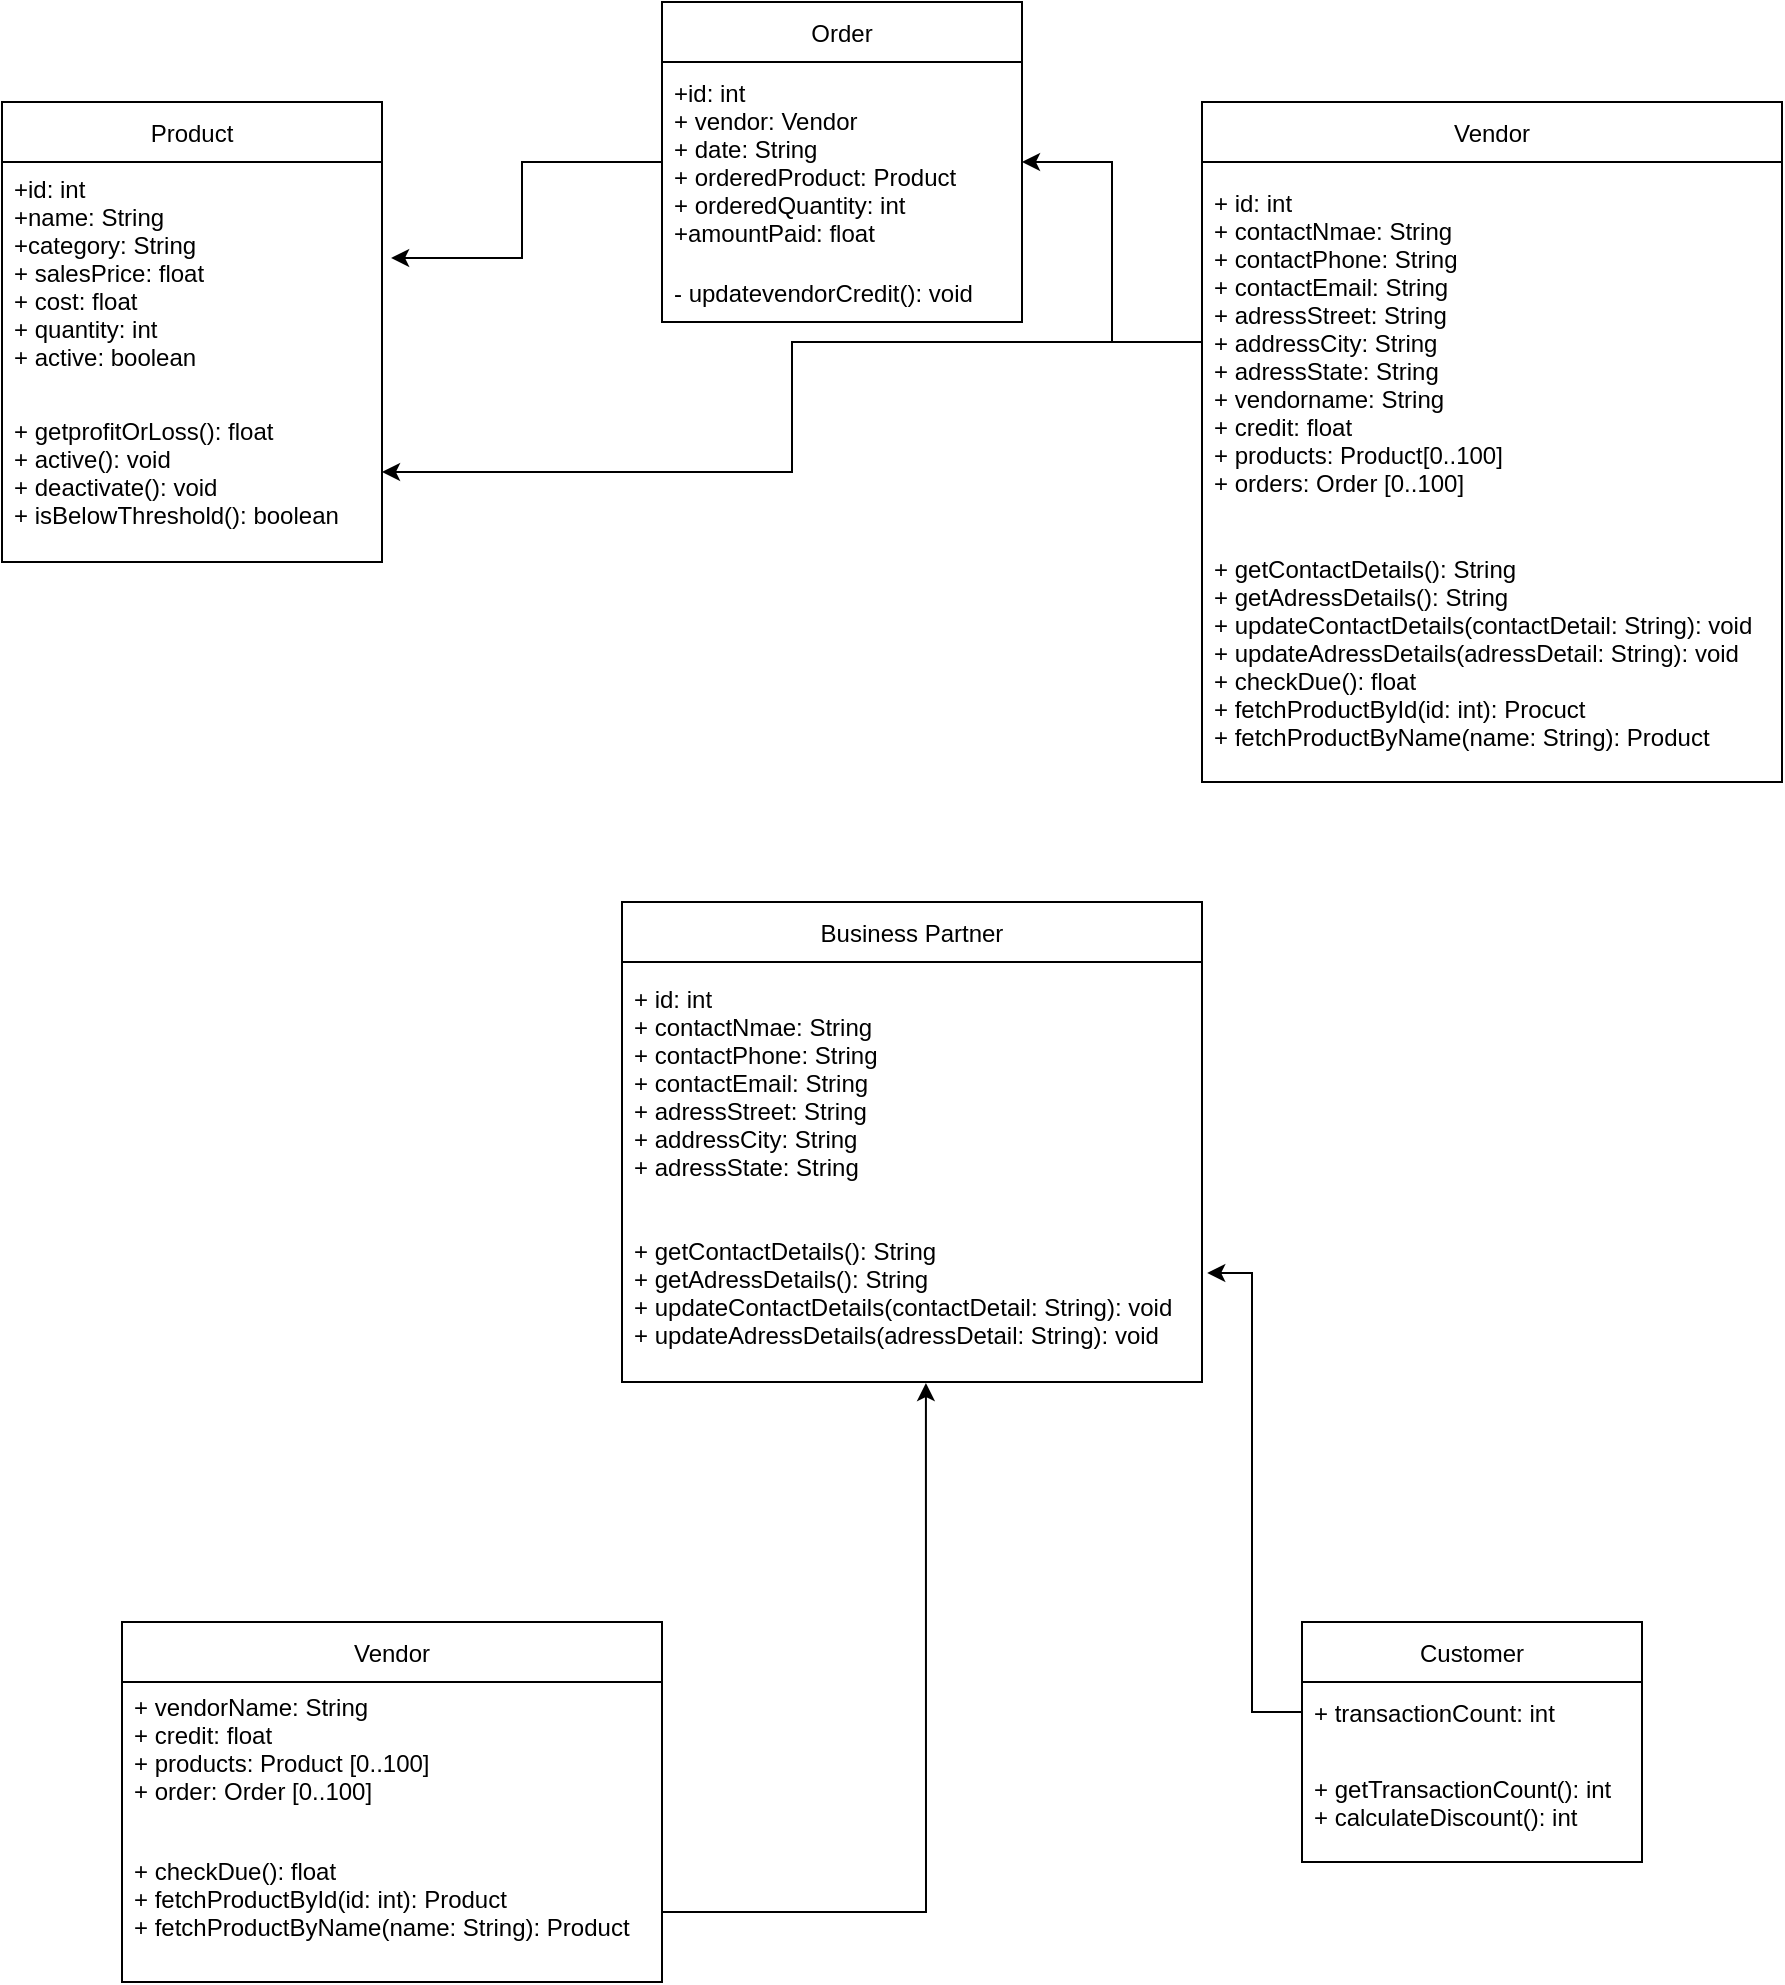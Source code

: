 <mxfile version="20.5.1" type="github">
  <diagram id="5Tu1m3tWtnSlBe5qT51w" name="Page-1">
    <mxGraphModel dx="942" dy="606" grid="1" gridSize="10" guides="1" tooltips="1" connect="1" arrows="1" fold="1" page="1" pageScale="1" pageWidth="850" pageHeight="1100" math="0" shadow="0">
      <root>
        <mxCell id="0" />
        <mxCell id="1" parent="0" />
        <mxCell id="VZQMvPXxBxcI1vtgzkzK-17" value="Product" style="swimlane;fontStyle=0;childLayout=stackLayout;horizontal=1;startSize=30;horizontalStack=0;resizeParent=1;resizeParentMax=0;resizeLast=0;collapsible=1;marginBottom=0;" vertex="1" parent="1">
          <mxGeometry x="60" y="120" width="190" height="230" as="geometry" />
        </mxCell>
        <mxCell id="VZQMvPXxBxcI1vtgzkzK-18" value="+id: int&#xa;+name: String&#xa;+category: String&#xa;+ salesPrice: float&#xa;+ cost: float&#xa;+ quantity: int&#xa;+ active: boolean" style="text;strokeColor=none;fillColor=none;align=left;verticalAlign=middle;spacingLeft=4;spacingRight=4;overflow=hidden;points=[[0,0.5],[1,0.5]];portConstraint=eastwest;rotatable=0;" vertex="1" parent="VZQMvPXxBxcI1vtgzkzK-17">
          <mxGeometry y="30" width="190" height="110" as="geometry" />
        </mxCell>
        <mxCell id="VZQMvPXxBxcI1vtgzkzK-19" value="+ getprofitOrLoss(): float&#xa;+ active(): void&#xa;+ deactivate(): void&#xa;+ isBelowThreshold(): boolean" style="text;strokeColor=none;fillColor=none;align=left;verticalAlign=middle;spacingLeft=4;spacingRight=4;overflow=hidden;points=[[0,0.5],[1,0.5]];portConstraint=eastwest;rotatable=0;" vertex="1" parent="VZQMvPXxBxcI1vtgzkzK-17">
          <mxGeometry y="140" width="190" height="90" as="geometry" />
        </mxCell>
        <mxCell id="VZQMvPXxBxcI1vtgzkzK-21" value="Order" style="swimlane;fontStyle=0;childLayout=stackLayout;horizontal=1;startSize=30;horizontalStack=0;resizeParent=1;resizeParentMax=0;resizeLast=0;collapsible=1;marginBottom=0;" vertex="1" parent="1">
          <mxGeometry x="390" y="70" width="180" height="160" as="geometry" />
        </mxCell>
        <mxCell id="VZQMvPXxBxcI1vtgzkzK-22" value="+id: int&#xa;+ vendor: Vendor&#xa;+ date: String&#xa;+ orderedProduct: Product&#xa;+ orderedQuantity: int&#xa;+amountPaid: float" style="text;strokeColor=none;fillColor=none;align=left;verticalAlign=middle;spacingLeft=4;spacingRight=4;overflow=hidden;points=[[0,0.5],[1,0.5]];portConstraint=eastwest;rotatable=0;" vertex="1" parent="VZQMvPXxBxcI1vtgzkzK-21">
          <mxGeometry y="30" width="180" height="100" as="geometry" />
        </mxCell>
        <mxCell id="VZQMvPXxBxcI1vtgzkzK-23" value="- updatevendorCredit(): void" style="text;strokeColor=none;fillColor=none;align=left;verticalAlign=middle;spacingLeft=4;spacingRight=4;overflow=hidden;points=[[0,0.5],[1,0.5]];portConstraint=eastwest;rotatable=0;" vertex="1" parent="VZQMvPXxBxcI1vtgzkzK-21">
          <mxGeometry y="130" width="180" height="30" as="geometry" />
        </mxCell>
        <mxCell id="VZQMvPXxBxcI1vtgzkzK-30" style="edgeStyle=orthogonalEdgeStyle;rounded=0;orthogonalLoop=1;jettySize=auto;html=1;entryX=1.024;entryY=0.436;entryDx=0;entryDy=0;entryPerimeter=0;" edge="1" parent="1" source="VZQMvPXxBxcI1vtgzkzK-22" target="VZQMvPXxBxcI1vtgzkzK-18">
          <mxGeometry relative="1" as="geometry" />
        </mxCell>
        <mxCell id="VZQMvPXxBxcI1vtgzkzK-31" value="Vendor" style="swimlane;fontStyle=0;childLayout=stackLayout;horizontal=1;startSize=30;horizontalStack=0;resizeParent=1;resizeParentMax=0;resizeLast=0;collapsible=1;marginBottom=0;" vertex="1" parent="1">
          <mxGeometry x="660" y="120" width="290" height="340" as="geometry" />
        </mxCell>
        <mxCell id="VZQMvPXxBxcI1vtgzkzK-32" value="+ id: int&#xa;+ contactNmae: String&#xa;+ contactPhone: String&#xa;+ contactEmail: String&#xa;+ adressStreet: String&#xa;+ addressCity: String&#xa;+ adressState: String&#xa;+ vendorname: String&#xa;+ credit: float&#xa;+ products: Product[0..100]&#xa;+ orders: Order [0..100]" style="text;strokeColor=none;fillColor=none;align=left;verticalAlign=middle;spacingLeft=4;spacingRight=4;overflow=hidden;points=[[0,0.5],[1,0.5]];portConstraint=eastwest;rotatable=0;" vertex="1" parent="VZQMvPXxBxcI1vtgzkzK-31">
          <mxGeometry y="30" width="290" height="180" as="geometry" />
        </mxCell>
        <mxCell id="VZQMvPXxBxcI1vtgzkzK-33" value="+ getContactDetails(): String&#xa;+ getAdressDetails(): String&#xa;+ updateContactDetails(contactDetail: String): void&#xa;+ updateAdressDetails(adressDetail: String): void&#xa;+ checkDue(): float&#xa;+ fetchProductById(id: int): Procuct&#xa;+ fetchProductByName(name: String): Product" style="text;strokeColor=none;fillColor=none;align=left;verticalAlign=middle;spacingLeft=4;spacingRight=4;overflow=hidden;points=[[0,0.5],[1,0.5]];portConstraint=eastwest;rotatable=0;" vertex="1" parent="VZQMvPXxBxcI1vtgzkzK-31">
          <mxGeometry y="210" width="290" height="130" as="geometry" />
        </mxCell>
        <mxCell id="VZQMvPXxBxcI1vtgzkzK-41" style="edgeStyle=orthogonalEdgeStyle;rounded=0;orthogonalLoop=1;jettySize=auto;html=1;" edge="1" parent="1" source="VZQMvPXxBxcI1vtgzkzK-32" target="VZQMvPXxBxcI1vtgzkzK-22">
          <mxGeometry relative="1" as="geometry" />
        </mxCell>
        <mxCell id="VZQMvPXxBxcI1vtgzkzK-42" style="edgeStyle=orthogonalEdgeStyle;rounded=0;orthogonalLoop=1;jettySize=auto;html=1;" edge="1" parent="1" source="VZQMvPXxBxcI1vtgzkzK-32" target="VZQMvPXxBxcI1vtgzkzK-19">
          <mxGeometry relative="1" as="geometry" />
        </mxCell>
        <mxCell id="VZQMvPXxBxcI1vtgzkzK-43" value="Business Partner" style="swimlane;fontStyle=0;childLayout=stackLayout;horizontal=1;startSize=30;horizontalStack=0;resizeParent=1;resizeParentMax=0;resizeLast=0;collapsible=1;marginBottom=0;" vertex="1" parent="1">
          <mxGeometry x="370" y="520" width="290" height="240" as="geometry" />
        </mxCell>
        <mxCell id="VZQMvPXxBxcI1vtgzkzK-44" value="+ id: int&#xa;+ contactNmae: String&#xa;+ contactPhone: String&#xa;+ contactEmail: String&#xa;+ adressStreet: String&#xa;+ addressCity: String&#xa;+ adressState: String" style="text;strokeColor=none;fillColor=none;align=left;verticalAlign=middle;spacingLeft=4;spacingRight=4;overflow=hidden;points=[[0,0.5],[1,0.5]];portConstraint=eastwest;rotatable=0;" vertex="1" parent="VZQMvPXxBxcI1vtgzkzK-43">
          <mxGeometry y="30" width="290" height="120" as="geometry" />
        </mxCell>
        <mxCell id="VZQMvPXxBxcI1vtgzkzK-45" value="+ getContactDetails(): String&#xa;+ getAdressDetails(): String&#xa;+ updateContactDetails(contactDetail: String): void&#xa;+ updateAdressDetails(adressDetail: String): void" style="text;strokeColor=none;fillColor=none;align=left;verticalAlign=middle;spacingLeft=4;spacingRight=4;overflow=hidden;points=[[0,0.5],[1,0.5]];portConstraint=eastwest;rotatable=0;" vertex="1" parent="VZQMvPXxBxcI1vtgzkzK-43">
          <mxGeometry y="150" width="290" height="90" as="geometry" />
        </mxCell>
        <mxCell id="VZQMvPXxBxcI1vtgzkzK-47" value="Vendor" style="swimlane;fontStyle=0;childLayout=stackLayout;horizontal=1;startSize=30;horizontalStack=0;resizeParent=1;resizeParentMax=0;resizeLast=0;collapsible=1;marginBottom=0;" vertex="1" parent="1">
          <mxGeometry x="120" y="880" width="270" height="180" as="geometry" />
        </mxCell>
        <mxCell id="VZQMvPXxBxcI1vtgzkzK-48" value="+ vendorName: String&#xa;+ credit: float&#xa;+ products: Product [0..100]&#xa;+ order: Order [0..100]&#xa;" style="text;strokeColor=none;fillColor=none;align=left;verticalAlign=middle;spacingLeft=4;spacingRight=4;overflow=hidden;points=[[0,0.5],[1,0.5]];portConstraint=eastwest;rotatable=0;" vertex="1" parent="VZQMvPXxBxcI1vtgzkzK-47">
          <mxGeometry y="30" width="270" height="80" as="geometry" />
        </mxCell>
        <mxCell id="VZQMvPXxBxcI1vtgzkzK-49" value="+ checkDue(): float&#xa;+ fetchProductById(id: int): Product&#xa;+ fetchProductByName(name: String): Product&#xa;" style="text;strokeColor=none;fillColor=none;align=left;verticalAlign=middle;spacingLeft=4;spacingRight=4;overflow=hidden;points=[[0,0.5],[1,0.5]];portConstraint=eastwest;rotatable=0;" vertex="1" parent="VZQMvPXxBxcI1vtgzkzK-47">
          <mxGeometry y="110" width="270" height="70" as="geometry" />
        </mxCell>
        <mxCell id="VZQMvPXxBxcI1vtgzkzK-51" value="Customer" style="swimlane;fontStyle=0;childLayout=stackLayout;horizontal=1;startSize=30;horizontalStack=0;resizeParent=1;resizeParentMax=0;resizeLast=0;collapsible=1;marginBottom=0;" vertex="1" parent="1">
          <mxGeometry x="710" y="880" width="170" height="120" as="geometry" />
        </mxCell>
        <mxCell id="VZQMvPXxBxcI1vtgzkzK-52" value="+ transactionCount: int" style="text;strokeColor=none;fillColor=none;align=left;verticalAlign=middle;spacingLeft=4;spacingRight=4;overflow=hidden;points=[[0,0.5],[1,0.5]];portConstraint=eastwest;rotatable=0;" vertex="1" parent="VZQMvPXxBxcI1vtgzkzK-51">
          <mxGeometry y="30" width="170" height="30" as="geometry" />
        </mxCell>
        <mxCell id="VZQMvPXxBxcI1vtgzkzK-53" value="+ getTransactionCount(): int&#xa;+ calculateDiscount(): int" style="text;strokeColor=none;fillColor=none;align=left;verticalAlign=middle;spacingLeft=4;spacingRight=4;overflow=hidden;points=[[0,0.5],[1,0.5]];portConstraint=eastwest;rotatable=0;" vertex="1" parent="VZQMvPXxBxcI1vtgzkzK-51">
          <mxGeometry y="60" width="170" height="60" as="geometry" />
        </mxCell>
        <mxCell id="VZQMvPXxBxcI1vtgzkzK-65" style="edgeStyle=orthogonalEdgeStyle;rounded=0;orthogonalLoop=1;jettySize=auto;html=1;entryX=0.524;entryY=1.006;entryDx=0;entryDy=0;entryPerimeter=0;" edge="1" parent="1" source="VZQMvPXxBxcI1vtgzkzK-49" target="VZQMvPXxBxcI1vtgzkzK-45">
          <mxGeometry relative="1" as="geometry" />
        </mxCell>
        <mxCell id="VZQMvPXxBxcI1vtgzkzK-68" style="edgeStyle=orthogonalEdgeStyle;rounded=0;orthogonalLoop=1;jettySize=auto;html=1;entryX=1.009;entryY=0.394;entryDx=0;entryDy=0;entryPerimeter=0;" edge="1" parent="1" source="VZQMvPXxBxcI1vtgzkzK-52" target="VZQMvPXxBxcI1vtgzkzK-45">
          <mxGeometry relative="1" as="geometry" />
        </mxCell>
      </root>
    </mxGraphModel>
  </diagram>
</mxfile>
